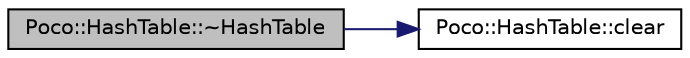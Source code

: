 digraph "Poco::HashTable::~HashTable"
{
 // LATEX_PDF_SIZE
  edge [fontname="Helvetica",fontsize="10",labelfontname="Helvetica",labelfontsize="10"];
  node [fontname="Helvetica",fontsize="10",shape=record];
  rankdir="LR";
  Node1 [label="Poco::HashTable::~HashTable",height=0.2,width=0.4,color="black", fillcolor="grey75", style="filled", fontcolor="black",tooltip="Destroys the HashTable."];
  Node1 -> Node2 [color="midnightblue",fontsize="10",style="solid",fontname="Helvetica"];
  Node2 [label="Poco::HashTable::clear",height=0.2,width=0.4,color="black", fillcolor="white", style="filled",URL="$classPoco_1_1HashTable.html#a36ce0f4d79fda2c3307e6ddb47fddb08",tooltip=" "];
}
